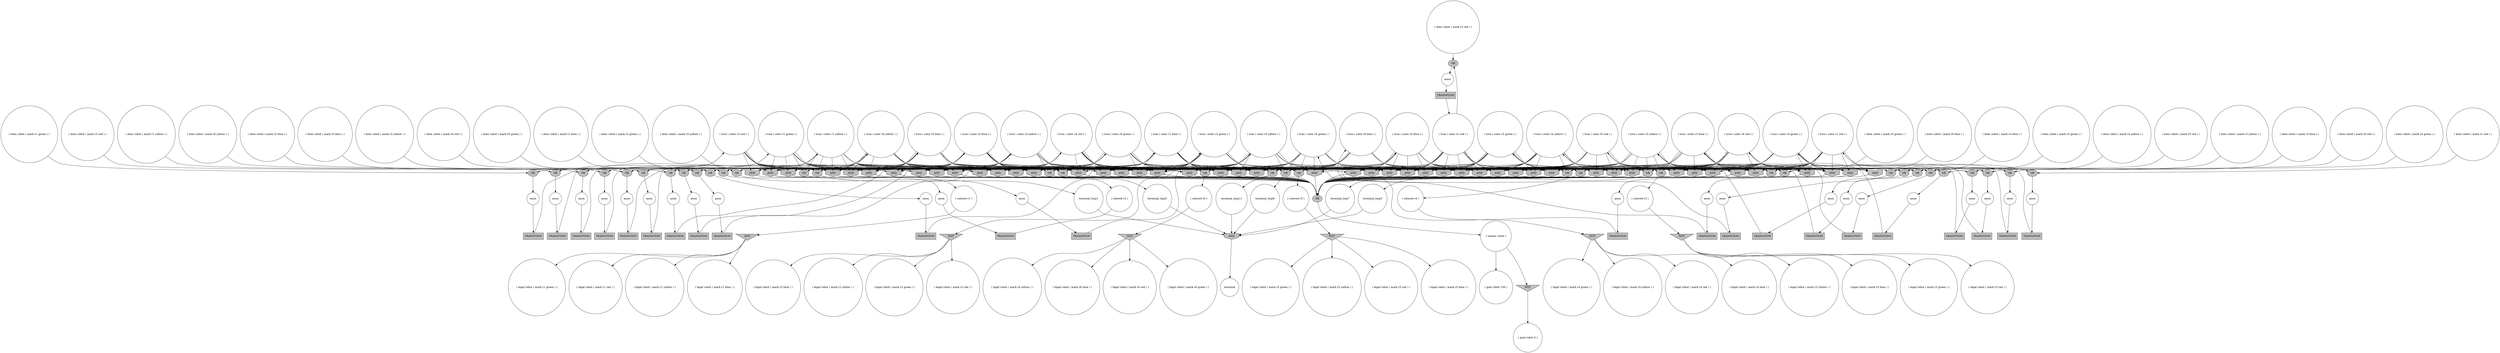 digraph propNet
{
	"@5a997c9d"[shape=circle, style= filled, fillcolor=white, label="( does robot ( mark r2 red ) )"]; "@5a997c9d"->"@a3160b7"; 
	"@555dff59"[shape=ellipse, style= filled, fillcolor=grey, label="OR"]; "@555dff59"->"@4cecf7fb"; 
	"@6aed66e8"[shape=ellipse, style= filled, fillcolor=grey, label="OR"]; "@6aed66e8"->"@6aadc119"; 
	"@4e417a46"[shape=circle, style= filled, fillcolor=white, label="( colored r3 )"]; "@4e417a46"->"@4fe9306f"; 
	"@61092903"[shape=circle, style= filled, fillcolor=white, label="( does robot ( mark r6 blue ) )"]; "@61092903"->"@6aed66e8"; 
	"@6453449"[shape=box, style= filled, fillcolor=grey, label="TRANSITION"]; "@6453449"->"@2b2a627"; 
	"@3808aa05"[shape=box, style= filled, fillcolor=grey, label="TRANSITION"]; "@3808aa05"->"@74bab5b3"; 
	"@45ab45b3"[shape=box, style= filled, fillcolor=grey, label="TRANSITION"]; "@45ab45b3"->"@71402fbf"; 
	"@50c62cdd"[shape=circle, style= filled, fillcolor=white, label="( legal robot ( mark r3 red ) )"]; 
	"@7986986"[shape=circle, style= filled, fillcolor=white, label="terminal_tmp7"]; "@7986986"->"@7ed43f87"; 
	"@69cb37d5"[shape=invhouse, style= filled, fillcolor=grey, label="AND"]; "@69cb37d5"->"@4c21a6e3"; 
	"@138999a1"[shape=ellipse, style= filled, fillcolor=grey, label="OR"]; "@138999a1"->"@47f04a38"; 
	"@440ef625"[shape=circle, style= filled, fillcolor=white, label="anon"]; "@440ef625"->"@7aeaa01b"; 
	"@3b0f9920"[shape=ellipse, style= filled, fillcolor=grey, label="OR"]; "@3b0f9920"->"@46be7daf"; 
	"@224fd277"[shape=circle, style= filled, fillcolor=white, label="( does robot ( mark r4 yellow ) )"]; "@224fd277"->"@54ca8b67"; 
	"@a2b0612"[shape=invhouse, style= filled, fillcolor=grey, label="AND"]; "@a2b0612"->"@4c21a6e3"; 
	"@282f6b9"[shape=circle, style= filled, fillcolor=white, label="( does robot ( mark r1 red ) )"]; "@282f6b9"->"@68188cfc"; 
	"@1310c92f"[shape=circle, style= filled, fillcolor=white, label="( legal robot ( mark r4 blue ) )"]; 
	"@54d01290"[shape=invhouse, style= filled, fillcolor=grey, label="AND"]; "@54d01290"->"@4c21a6e3"; 
	"@12cf1a8e"[shape=circle, style= filled, fillcolor=white, label="( does robot ( mark r5 yellow ) )"]; "@12cf1a8e"->"@5fd4fe9f"; 
	"@1b471706"[shape=invhouse, style= filled, fillcolor=grey, label="AND"]; "@1b471706"->"@4c21a6e3"; 
	"@3fa655e2"[shape=invhouse, style= filled, fillcolor=grey, label="AND"]; "@3fa655e2"->"@4c21a6e3"; 
	"@169cd2db"[shape=circle, style= filled, fillcolor=white, label="( legal robot ( mark r3 yellow ) )"]; 
	"@7e046648"[shape=circle, style= filled, fillcolor=white, label="( true ( color r4 red ) )"]; "@7e046648"->"@54d01290"; "@7e046648"->"@1b471706"; "@7e046648"->"@27e06642"; "@7e046648"->"@4edff97c"; "@7e046648"->"@3fa655e2"; "@7e046648"->"@39247aac"; "@7e046648"->"@4fd828d6"; "@7e046648"->"@24f6b7d9"; "@7e046648"->"@76b1f241"; "@7e046648"->"@5e987548"; "@7e046648"->"@729dbc0f"; "@7e046648"->"@480cdb"; "@7e046648"->"@5307d69"; "@7e046648"->"@73ac44f1"; "@7e046648"->"@5eb01b6e"; 
	"@2b69ee6"[shape=circle, style= filled, fillcolor=white, label="( legal robot ( mark r6 green ) )"]; 
	"@5c8290d1"[shape=circle, style= filled, fillcolor=white, label="( true ( color r5 blue ) )"]; "@5c8290d1"->"@3a7260d2"; "@5c8290d1"->"@27e06642"; "@5c8290d1"->"@3d186ffb"; "@5c8290d1"->"@6fad7e68"; "@5c8290d1"->"@39247aac"; "@5c8290d1"->"@4645bea9"; "@5c8290d1"->"@5e987548"; "@5c8290d1"->"@729dbc0f"; "@5c8290d1"->"@67c190d2"; "@5c8290d1"->"@7e5c1e0f"; "@5c8290d1"->"@772479b1"; "@5c8290d1"->"@cda19a3"; "@5c8290d1"->"@a2b0612"; "@5c8290d1"->"@4639c2e7"; "@5c8290d1"->"@5f48ca57"; 
	"@7e5c1e0f"[shape=ellipse, style= filled, fillcolor=grey, label="OR"]; "@7e5c1e0f"->"@60452d71"; 
	"@1c1d6e4b"[shape=circle, style= filled, fillcolor=white, label="anon"]; "@1c1d6e4b"->"@73cfcd30"; 
	"@118835df"[shape=circle, style= filled, fillcolor=white, label="( legal robot ( mark r5 yellow ) )"]; 
	"@ce58abd"[shape=ellipse, style= filled, fillcolor=grey, label="OR"]; "@ce58abd"->"@790933e9"; 
	"@7bc6ab9f"[shape=invhouse, style= filled, fillcolor=grey, label="AND"]; "@7bc6ab9f"->"@4c21a6e3"; 
	"@5307d69"[shape=invhouse, style= filled, fillcolor=grey, label="AND"]; "@5307d69"->"@4c21a6e3"; 
	"@3ca622ff"[shape=box, style= filled, fillcolor=grey, label="TRANSITION"]; "@3ca622ff"->"@725cdd93"; 
	"@2dac93f5"[shape=ellipse, style= filled, fillcolor=grey, label="OR"]; "@2dac93f5"->"@184ad0ea"; 
	"@78480816"[shape=circle, style= filled, fillcolor=white, label="( legal robot ( mark r1 yellow ) )"]; 
	"@61e74d87"[shape=ellipse, style= filled, fillcolor=grey, label="OR"]; "@61e74d87"->"@6ed4724a"; 
	"@595bff3a"[shape=circle, style= filled, fillcolor=white, label="( legal robot ( mark r3 blue ) )"]; 
	"@4d3f375d"[shape=circle, style= filled, fillcolor=white, label="anon"]; "@4d3f375d"->"@3ca622ff"; 
	"@4a9e08fa"[shape=circle, style= filled, fillcolor=white, label="anon"]; "@4a9e08fa"->"@3808aa05"; 
	"@6d9e0ffb"[shape=invhouse, style= filled, fillcolor=grey, label="AND"]; "@6d9e0ffb"->"@4c21a6e3"; 
	"@77fdbb9a"[shape=invhouse, style= filled, fillcolor=grey, label="AND"]; "@77fdbb9a"->"@4c21a6e3"; 
	"@215a2330"[shape=box, style= filled, fillcolor=grey, label="TRANSITION"]; "@215a2330"->"@227a7b84"; 
	"@6967790b"[shape=circle, style= filled, fillcolor=white, label="( legal robot ( mark r4 green ) )"]; 
	"@167830a"[shape=box, style= filled, fillcolor=grey, label="TRANSITION"]; "@167830a"->"@1d0545c3"; 
	"@5831545f"[shape=box, style= filled, fillcolor=grey, label="TRANSITION"]; "@5831545f"->"@19c326a3"; 
	"@a1e9e70"[shape=box, style= filled, fillcolor=grey, label="TRANSITION"]; "@a1e9e70"->"@33f39af"; 
	"@143a164a"[shape=box, style= filled, fillcolor=grey, label="TRANSITION"]; "@143a164a"->"@630dfc42"; 
	"@276b851a"[shape=circle, style= filled, fillcolor=white, label="( legal robot ( mark r2 green ) )"]; 
	"@190be57f"[shape=circle, style= filled, fillcolor=white, label="( does robot ( mark r5 blue ) )"]; "@190be57f"->"@4645bea9"; 
	"@6a21f654"[shape=ellipse, style= filled, fillcolor=grey, label="OR"]; "@6a21f654"->"@440ef625"; 
	"@6c790e01"[shape=circle, style= filled, fillcolor=white, label="terminal"]; 
	"@13ab0529"[shape=invtriangle, style= filled, fillcolor=grey, label="NOT"]; "@13ab0529"->"@6e58eec8"; "@13ab0529"->"@554d885b"; "@13ab0529"->"@118835df"; "@13ab0529"->"@721935d2"; 
	"@a3160b7"[shape=ellipse, style= filled, fillcolor=grey, label="OR"]; "@a3160b7"->"@1398a906"; 
	"@3630deb7"[shape=invhouse, style= filled, fillcolor=grey, label="AND"]; "@3630deb7"->"@4c21a6e3"; 
	"@52217af"[shape=invtriangle, style= filled, fillcolor=grey, label="NOT"]; "@52217af"->"@638a462e"; "@52217af"->"@378e2874"; "@52217af"->"@4c328179"; "@52217af"->"@78480816"; 
	"@ae95e67"[shape=circle, style= filled, fillcolor=white, label="( does robot ( mark r4 red ) )"]; "@ae95e67"->"@4fd828d6"; 
	"@6e58eec8"[shape=circle, style= filled, fillcolor=white, label="( legal robot ( mark r5 red ) )"]; 
	"@33f39af"[shape=circle, style= filled, fillcolor=white, label="( true ( color r1 green ) )"]; "@33f39af"->"@3fca4b6b"; "@33f39af"->"@48c88dca"; "@33f39af"->"@27e06642"; "@33f39af"->"@4edff97c"; "@33f39af"->"@7f92ca16"; "@33f39af"->"@7bf26a7a"; "@33f39af"->"@24f6b7d9"; "@33f39af"->"@25ff4c0c"; "@33f39af"->"@1d7cea4b"; "@33f39af"->"@5307d69"; "@33f39af"->"@6987cd5c"; "@33f39af"->"@1ae5ea59"; "@33f39af"->"@38582da"; "@33f39af"->"@5f48ca57"; "@33f39af"->"@325fbba"; 
	"@729dbc0f"[shape=invhouse, style= filled, fillcolor=grey, label="AND"]; "@729dbc0f"->"@4c21a6e3"; 
	"@6106a995"[shape=invtriangle, style= filled, fillcolor=grey, label="NOT"]; "@6106a995"->"@276b851a"; "@6106a995"->"@1f400f91"; "@6106a995"->"@4568a4cd"; "@6106a995"->"@491de5cb"; 
	"@480cdb"[shape=ellipse, style= filled, fillcolor=grey, label="OR"]; "@480cdb"->"@1186123d"; 
	"@2b2a627"[shape=circle, style= filled, fillcolor=white, label="( true ( color r3 blue ) )"]; "@2b2a627"->"@3e0cf5ec"; "@2b2a627"->"@2aa03fe0"; "@2b2a627"->"@1b471706"; "@2b2a627"->"@48c88dca"; "@2b2a627"->"@78c1ff84"; "@2b2a627"->"@51929558"; "@2b2a627"->"@24f6b7d9"; "@2b2a627"->"@3b0f9920"; "@2b2a627"->"@4b9cce6d"; "@2b2a627"->"@7bc6ab9f"; "@2b2a627"->"@20870f9e"; "@2b2a627"->"@5307d69"; "@2b2a627"->"@1ae5ea59"; "@2b2a627"->"@46acbb92"; "@2b2a627"->"@5eb01b6e"; 
	"@772479b1"[shape=invhouse, style= filled, fillcolor=grey, label="AND"]; "@772479b1"->"@4c21a6e3"; 
	"@26a2bc37"[shape=box, style= filled, fillcolor=grey, label="TRANSITION"]; "@26a2bc37"->"@4f9b4610"; 
	"@3518b383"[shape=box, style= filled, fillcolor=grey, label="TRANSITION"]; "@3518b383"->"@75d336de"; 
	"@6ed4724a"[shape=circle, style= filled, fillcolor=white, label="anon"]; "@6ed4724a"->"@69889d3d"; 
	"@743db2a3"[shape=circle, style= filled, fillcolor=white, label="anon"]; "@743db2a3"->"@a1e9e70"; 
	"@1398a906"[shape=circle, style= filled, fillcolor=white, label="anon"]; "@1398a906"->"@5831545f"; 
	"@325fbba"[shape=ellipse, style= filled, fillcolor=grey, label="OR"]; "@325fbba"->"@743db2a3"; 
	"@184ad0ea"[shape=circle, style= filled, fillcolor=white, label="anon"]; "@184ad0ea"->"@4a1590c4"; 
	"@6bbad31a"[shape=circle, style= filled, fillcolor=white, label="( does robot ( mark r1 yellow ) )"]; "@6bbad31a"->"@6a21f654"; 
	"@3a7260d2"[shape=ellipse, style= filled, fillcolor=grey, label="OR"]; "@3a7260d2"->"@7fa4be90"; 
	"@3fca4b6b"[shape=ellipse, style= filled, fillcolor=grey, label="OR"]; "@3fca4b6b"->"@1e7ca155"; 
	"@a3c0a9f"[shape=circle, style= filled, fillcolor=white, label="anon"]; "@a3c0a9f"->"@1a7c4bb2"; 
	"@8d7927a"[shape=circle, style= filled, fillcolor=white, label="terminal_tmp5"]; "@8d7927a"->"@7ed43f87"; 
	"@19e4f14a"[shape=circle, style= filled, fillcolor=white, label="( true ( color r4 blue ) )"]; "@19e4f14a"->"@61e74d87"; "@19e4f14a"->"@1688a50d"; "@19e4f14a"->"@1e1e8b99"; "@19e4f14a"->"@7bf26a7a"; "@19e4f14a"->"@5906948f"; "@19e4f14a"->"@5638d9c8"; "@19e4f14a"->"@25ff4c0c"; "@19e4f14a"->"@480cdb"; "@19e4f14a"->"@1d7cea4b"; "@19e4f14a"->"@2280a358"; "@19e4f14a"->"@3bb99244"; "@19e4f14a"->"@73ac44f1"; "@19e4f14a"->"@69cb37d5"; "@19e4f14a"->"@1d93e68c"; "@19e4f14a"->"@38582da"; 
	"@7ffa4955"[shape=ellipse, style= filled, fillcolor=grey, label="OR"]; "@7ffa4955"->"@4cf63751"; 
	"@307d6cc8"[shape=circle, style= filled, fillcolor=white, label="anon"]; "@307d6cc8"->"@5903d279"; 
	"@69889d3d"[shape=box, style= filled, fillcolor=grey, label="TRANSITION"]; "@69889d3d"->"@19e4f14a"; 
	"@7fc9bd70"[shape=invhouse, style= filled, fillcolor=grey, label="AND"]; "@7fc9bd70"->"@4c21a6e3"; 
	"@2d5265e9"[shape=circle, style= filled, fillcolor=white, label="( true ( color r6 red ) )"]; "@2d5265e9"->"@3e0cf5ec"; "@2d5265e9"->"@1688a50d"; "@2d5265e9"->"@3622c94d"; "@2d5265e9"->"@5638d9c8"; "@2d5265e9"->"@67c190d2"; "@2d5265e9"->"@772479b1"; "@2d5265e9"->"@1d7cea4b"; "@2d5265e9"->"@57d12f"; "@2d5265e9"->"@7bc6ab9f"; "@2d5265e9"->"@20870f9e"; "@2d5265e9"->"@cda19a3"; "@2d5265e9"->"@1ae5ea59"; "@2d5265e9"->"@19912f2d"; "@2d5265e9"->"@4639c2e7"; "@2d5265e9"->"@1d93e68c"; 
	"@19912f2d"[shape=ellipse, style= filled, fillcolor=grey, label="OR"]; "@19912f2d"->"@1d30800f"; 
	"@1ae5ea59"[shape=invhouse, style= filled, fillcolor=grey, label="AND"]; "@1ae5ea59"->"@4c21a6e3"; 
	"@4c21a6e3"[shape=ellipse, style= filled, fillcolor=grey, label="OR"]; "@4c21a6e3"->"@497fd1ac"; 
	"@74fb723f"[shape=circle, style= filled, fillcolor=white, label="( true ( color r1 yellow ) )"]; "@74fb723f"->"@1b471706"; "@74fb723f"->"@3fca4b6b"; "@74fb723f"->"@3d186ffb"; "@74fb723f"->"@3fa655e2"; "@74fb723f"->"@1e1e8b99"; "@74fb723f"->"@39247aac"; "@74fb723f"->"@4b9cce6d"; "@74fb723f"->"@6a21f654"; "@74fb723f"->"@2280a358"; "@74fb723f"->"@1d5ea666"; "@74fb723f"->"@20870f9e"; "@74fb723f"->"@6987cd5c"; "@74fb723f"->"@69cb37d5"; "@74fb723f"->"@5eb01b6e"; "@74fb723f"->"@1d93e68c"; 
	"@34ccee09"[shape=circle, style= filled, fillcolor=white, label="( does robot ( mark r6 red ) )"]; "@34ccee09"->"@19912f2d"; 
	"@6c7c2cb9"[shape=ellipse, style= filled, fillcolor=grey, label="OR"]; "@6c7c2cb9"->"@5c5acca4"; 
	"@1d0545c3"[shape=circle, style= filled, fillcolor=white, label="( true ( color r5 red ) )"]; "@1d0545c3"->"@3a7260d2"; "@1d0545c3"->"@48c88dca"; "@1d0545c3"->"@78c1ff84"; "@1d0545c3"->"@6d9e0ffb"; "@1d0545c3"->"@77fdbb9a"; "@1d0545c3"->"@41131ff4"; "@1d0545c3"->"@5906948f"; "@1d0545c3"->"@7ffa4955"; "@1d0545c3"->"@4b9cce6d"; "@1d0545c3"->"@7e5c1e0f"; "@1d0545c3"->"@2280a358"; "@1d0545c3"->"@7fc9bd70"; "@1d0545c3"->"@3bb99244"; "@1d0545c3"->"@46acbb92"; "@1d0545c3"->"@38582da"; 
	"@7456d491"[shape=circle, style= filled, fillcolor=white, label="( true ( color r6 yellow ) )"]; "@7456d491"->"@3d186ffb"; "@7456d491"->"@1e1e8b99"; "@7456d491"->"@414ca0cb"; "@7456d491"->"@39247aac"; "@7456d491"->"@7bf26a7a"; "@7456d491"->"@3622c94d"; "@7456d491"->"@4b9cce6d"; "@7456d491"->"@729dbc0f"; "@7456d491"->"@2280a358"; "@7456d491"->"@57d12f"; "@7456d491"->"@a2b0612"; "@7456d491"->"@5307d69"; "@7456d491"->"@3bb99244"; "@7456d491"->"@46acbb92"; "@7456d491"->"@5eb01b6e"; 
	"@1f3ebdf4"[shape=circle, style= filled, fillcolor=white, label="( true ( color r3 red ) )"]; "@1f3ebdf4"->"@2aa03fe0"; "@1f3ebdf4"->"@3d186ffb"; "@1f3ebdf4"->"@7f92ca16"; "@1f3ebdf4"->"@6fad7e68"; "@1f3ebdf4"->"@71b612b0"; "@1f3ebdf4"->"@1e1e8b99"; "@1f3ebdf4"->"@3630deb7"; "@1f3ebdf4"->"@7bf26a7a"; "@1f3ebdf4"->"@51929558"; "@1f3ebdf4"->"@648c3966"; "@1f3ebdf4"->"@25ff4c0c"; "@1f3ebdf4"->"@1d5ea666"; "@1f3ebdf4"->"@a2b0612"; "@1f3ebdf4"->"@69cb37d5"; "@1f3ebdf4"->"@5f48ca57"; 
	"@51929558"[shape=ellipse, style= filled, fillcolor=grey, label="OR"]; "@51929558"->"@8d7927a"; 
	"@5ca23c6c"[shape=invtriangle, style= filled, fillcolor=grey, label="NOT"]; "@5ca23c6c"->"@2e17157e"; "@5ca23c6c"->"@4e4b91f1"; "@5ca23c6c"->"@6967790b"; "@5ca23c6c"->"@1310c92f"; 
	"@1f400f91"[shape=circle, style= filled, fillcolor=white, label="( legal robot ( mark r2 red ) )"]; 
	"@4a1590c4"[shape=box, style= filled, fillcolor=grey, label="TRANSITION"]; "@4a1590c4"->"@756d4cff"; 
	"@497fd1ac"[shape=circle, style= filled, fillcolor=white, label="( winner robot )"]; "@497fd1ac"->"@4c7b209b"; "@497fd1ac"->"@316b0c6c"; 
	"@1692da46"[shape=circle, style= filled, fillcolor=white, label="anon"]; "@1692da46"->"@215a2330"; 
	"@491de5cb"[shape=circle, style= filled, fillcolor=white, label="( legal robot ( mark r2 yellow ) )"]; 
	"@62f8ce21"[shape=circle, style= filled, fillcolor=white, label="( legal robot ( mark r3 green ) )"]; 
	"@51166dcc"[shape=ellipse, style= filled, fillcolor=grey, label="OR"]; "@51166dcc"->"@1e06859a"; 
	"@6987cd5c"[shape=ellipse, style= filled, fillcolor=grey, label="OR"]; "@6987cd5c"->"@678ff609"; 
	"@1a49dc94"[shape=circle, style= filled, fillcolor=white, label="anon"]; "@1a49dc94"->"@72cf27b9"; 
	"@4639c2e7"[shape=invhouse, style= filled, fillcolor=grey, label="AND"]; "@4639c2e7"->"@4c21a6e3"; 
	"@790933e9"[shape=circle, style= filled, fillcolor=white, label="anon"]; "@790933e9"->"@45ab45b3"; 
	"@4c7b209b"[shape=invtriangle, style= filled, fillcolor=grey, label="NOT"]; "@4c7b209b"->"@18425930"; 
	"@3d186ffb"[shape=invhouse, style= filled, fillcolor=grey, label="AND"]; "@3d186ffb"->"@4c21a6e3"; 
	"@68188cfc"[shape=ellipse, style= filled, fillcolor=grey, label="OR"]; "@68188cfc"->"@1692da46"; 
	"@569998f"[shape=circle, style= filled, fillcolor=white, label="( does robot ( mark r6 green ) )"]; "@569998f"->"@ce58abd"; 
	"@41131ff4"[shape=invhouse, style= filled, fillcolor=grey, label="AND"]; "@41131ff4"->"@4c21a6e3"; 
	"@4645bea9"[shape=ellipse, style= filled, fillcolor=grey, label="OR"]; "@4645bea9"->"@10c3fffe"; 
	"@76b1f241"[shape=invhouse, style= filled, fillcolor=grey, label="AND"]; "@76b1f241"->"@4c21a6e3"; 
	"@7aeaa01b"[shape=box, style= filled, fillcolor=grey, label="TRANSITION"]; "@7aeaa01b"->"@74fb723f"; 
	"@66854c72"[shape=circle, style= filled, fillcolor=white, label="( does robot ( mark r3 blue ) )"]; "@66854c72"->"@3b0f9920"; 
	"@5c5acca4"[shape=circle, style= filled, fillcolor=white, label="anon"]; "@5c5acca4"->"@37b04cb5"; 
	"@71402fbf"[shape=circle, style= filled, fillcolor=white, label="( true ( color r6 green ) )"]; "@71402fbf"->"@1b471706"; "@71402fbf"->"@48c88dca"; "@71402fbf"->"@27e06642"; "@71402fbf"->"@78c1ff84"; "@71402fbf"->"@6fad7e68"; "@71402fbf"->"@5906948f"; "@71402fbf"->"@3622c94d"; "@71402fbf"->"@24f6b7d9"; "@71402fbf"->"@5e987548"; "@71402fbf"->"@25ff4c0c"; "@71402fbf"->"@57d12f"; "@71402fbf"->"@ce58abd"; "@71402fbf"->"@69cb37d5"; "@71402fbf"->"@38582da"; "@71402fbf"->"@5f48ca57"; 
	"@73cfcd30"[shape=box, style= filled, fillcolor=grey, label="TRANSITION"]; "@73cfcd30"->"@351eca55"; 
	"@48c88dca"[shape=invhouse, style= filled, fillcolor=grey, label="AND"]; "@48c88dca"->"@4c21a6e3"; 
	"@37b04cb5"[shape=box, style= filled, fillcolor=grey, label="TRANSITION"]; "@37b04cb5"->"@6d42a250"; 
	"@71b612b0"[shape=invhouse, style= filled, fillcolor=grey, label="AND"]; "@71b612b0"->"@4c21a6e3"; 
	"@66474741"[shape=ellipse, style= filled, fillcolor=grey, label="OR"]; "@66474741"->"@4d3f375d"; 
	"@316b0c6c"[shape=circle, style= filled, fillcolor=white, label="( goal robot 100 )"]; 
	"@74bab5b3"[shape=circle, style= filled, fillcolor=white, label="( true ( color r3 yellow ) )"]; "@74bab5b3"->"@54d01290"; "@74bab5b3"->"@2aa03fe0"; "@74bab5b3"->"@27e06642"; "@74bab5b3"->"@4edff97c"; "@74bab5b3"->"@1688a50d"; "@74bab5b3"->"@77fdbb9a"; "@74bab5b3"->"@41131ff4"; "@74bab5b3"->"@5906948f"; "@74bab5b3"->"@51929558"; "@74bab5b3"->"@40abc3a7"; "@74bab5b3"->"@5e987548"; "@74bab5b3"->"@772479b1"; "@74bab5b3"->"@1d7cea4b"; "@74bab5b3"->"@4639c2e7"; "@74bab5b3"->"@38582da"; 
	"@40abc3a7"[shape=ellipse, style= filled, fillcolor=grey, label="OR"]; "@40abc3a7"->"@4a9e08fa"; 
	"@75d336de"[shape=circle, style= filled, fillcolor=white, label="( true ( color r5 yellow ) )"]; "@75d336de"->"@3a7260d2"; "@75d336de"->"@1b471706"; "@75d336de"->"@3fa655e2"; "@75d336de"->"@3630deb7"; "@75d336de"->"@5fd4fe9f"; "@75d336de"->"@24f6b7d9"; "@75d336de"->"@5638d9c8"; "@75d336de"->"@76b1f241"; "@75d336de"->"@25ff4c0c"; "@75d336de"->"@7e5c1e0f"; "@75d336de"->"@1d5ea666"; "@75d336de"->"@7bc6ab9f"; "@75d336de"->"@20870f9e"; "@75d336de"->"@69cb37d5"; "@75d336de"->"@1d93e68c"; 
	"@4fd828d6"[shape=ellipse, style= filled, fillcolor=grey, label="OR"]; "@4fd828d6"->"@a3c0a9f"; 
	"@46be7daf"[shape=circle, style= filled, fillcolor=white, label="anon"]; "@46be7daf"->"@6453449"; 
	"@6d42a250"[shape=circle, style= filled, fillcolor=white, label="( true ( color r2 green ) )"]; "@6d42a250"->"@3e0cf5ec"; "@6d42a250"->"@54d01290"; "@6d42a250"->"@1b471706"; "@6d42a250"->"@1688a50d"; "@6d42a250"->"@78c1ff84"; "@6d42a250"->"@6fad7e68"; "@6d42a250"->"@6c7c2cb9"; "@6d42a250"->"@71b612b0"; "@6d42a250"->"@1e1e8b99"; "@6d42a250"->"@5906948f"; "@6d42a250"->"@5e987548"; "@6d42a250"->"@37a136b8"; "@6d42a250"->"@51166dcc"; "@6d42a250"->"@69cb37d5"; "@6d42a250"->"@5eb01b6e"; 
	"@67c190d2"[shape=invhouse, style= filled, fillcolor=grey, label="AND"]; "@67c190d2"->"@4c21a6e3"; 
	"@3534d621"[shape=box, style= filled, fillcolor=grey, label="TRANSITION"]; "@3534d621"->"@5c8290d1"; 
	"@554d885b"[shape=circle, style= filled, fillcolor=white, label="( legal robot ( mark r5 blue ) )"]; 
	"@4cecf7fb"[shape=circle, style= filled, fillcolor=white, label="anon"]; "@4cecf7fb"->"@228e6bf2"; 
	"@16bf23a7"[shape=box, style= filled, fillcolor=grey, label="TRANSITION"]; "@16bf23a7"->"@2d5265e9"; 
	"@20870f9e"[shape=invhouse, style= filled, fillcolor=grey, label="AND"]; "@20870f9e"->"@4c21a6e3"; 
	"@37a136b8"[shape=ellipse, style= filled, fillcolor=grey, label="OR"]; "@37a136b8"->"@6dab5ee2"; 
	"@60c479de"[shape=ellipse, style= filled, fillcolor=grey, label="OR"]; "@60c479de"->"@a46ffab"; 
	"@1d93e68c"[shape=invhouse, style= filled, fillcolor=grey, label="AND"]; "@1d93e68c"->"@4c21a6e3"; 
	"@5f48ca57"[shape=invhouse, style= filled, fillcolor=grey, label="AND"]; "@5f48ca57"->"@4c21a6e3"; 
	"@7b5aae79"[shape=circle, style= filled, fillcolor=white, label="( colored r6 )"]; "@7b5aae79"->"@469893c2"; 
	"@c622746"[shape=circle, style= filled, fillcolor=white, label="( does robot ( mark r2 yellow ) )"]; "@c622746"->"@555dff59"; 
	"@1e7ca155"[shape=circle, style= filled, fillcolor=white, label="( colored r1 )"]; "@1e7ca155"->"@52217af"; 
	"@24f6b7d9"[shape=invhouse, style= filled, fillcolor=grey, label="AND"]; "@24f6b7d9"->"@4c21a6e3"; 
	"@7fa4be90"[shape=circle, style= filled, fillcolor=white, label="( colored r5 )"]; "@7fa4be90"->"@13ab0529"; 
	"@60452d71"[shape=circle, style= filled, fillcolor=white, label="terminal_tmp9"]; "@60452d71"->"@7ed43f87"; 
	"@1d7cea4b"[shape=invhouse, style= filled, fillcolor=grey, label="AND"]; "@1d7cea4b"->"@4c21a6e3"; 
	"@1d5ea666"[shape=invhouse, style= filled, fillcolor=grey, label="AND"]; "@1d5ea666"->"@4c21a6e3"; 
	"@6252e969"[shape=circle, style= filled, fillcolor=white, label="anon"]; "@6252e969"->"@3518b383"; 
	"@10c3fffe"[shape=circle, style= filled, fillcolor=white, label="anon"]; "@10c3fffe"->"@3534d621"; 
	"@46acbb92"[shape=invhouse, style= filled, fillcolor=grey, label="AND"]; "@46acbb92"->"@4c21a6e3"; 
	"@1d30800f"[shape=circle, style= filled, fillcolor=white, label="anon"]; "@1d30800f"->"@16bf23a7"; 
	"@2aa03fe0"[shape=ellipse, style= filled, fillcolor=grey, label="OR"]; "@2aa03fe0"->"@4e417a46"; 
	"@78c1ff84"[shape=invhouse, style= filled, fillcolor=grey, label="AND"]; "@78c1ff84"->"@4c21a6e3"; 
	"@6dab5ee2"[shape=circle, style= filled, fillcolor=white, label="( colored r2 )"]; "@6dab5ee2"->"@6106a995"; 
	"@4f9be0d1"[shape=circle, style= filled, fillcolor=white, label="( does robot ( mark r6 yellow ) )"]; "@4f9be0d1"->"@414ca0cb"; 
	"@351eca55"[shape=circle, style= filled, fillcolor=white, label="( true ( color r1 blue ) )"]; "@351eca55"->"@54d01290"; "@351eca55"->"@3fca4b6b"; "@351eca55"->"@6d9e0ffb"; "@351eca55"->"@6fad7e68"; "@351eca55"->"@71b612b0"; "@351eca55"->"@41131ff4"; "@351eca55"->"@3630deb7"; "@351eca55"->"@51960011"; "@351eca55"->"@76b1f241"; "@351eca55"->"@5e987548"; "@351eca55"->"@729dbc0f"; "@351eca55"->"@772479b1"; "@351eca55"->"@cda19a3"; "@351eca55"->"@a2b0612"; "@351eca55"->"@6987cd5c"; 
	"@4c328179"[shape=circle, style= filled, fillcolor=white, label="( legal robot ( mark r1 red ) )"]; 
	"@5fd4fe9f"[shape=ellipse, style= filled, fillcolor=grey, label="OR"]; "@5fd4fe9f"->"@6252e969"; 
	"@630dfc42"[shape=circle, style= filled, fillcolor=white, label="( true ( color r6 blue ) )"]; "@630dfc42"->"@54d01290"; "@630dfc42"->"@4edff97c"; "@630dfc42"->"@3fa655e2"; "@630dfc42"->"@7f92ca16"; "@630dfc42"->"@6d9e0ffb"; "@630dfc42"->"@6aed66e8"; "@630dfc42"->"@71b612b0"; "@630dfc42"->"@77fdbb9a"; "@630dfc42"->"@41131ff4"; "@630dfc42"->"@3630deb7"; "@630dfc42"->"@3622c94d"; "@630dfc42"->"@76b1f241"; "@630dfc42"->"@1d5ea666"; "@630dfc42"->"@57d12f"; "@630dfc42"->"@7fc9bd70"; 
	"@7ed43f87"[shape=invhouse, style= filled, fillcolor=grey, label="AND"]; "@7ed43f87"->"@6c790e01"; 
	"@36614736"[shape=circle, style= filled, fillcolor=white, label="terminal_tmp11"]; "@36614736"->"@7ed43f87"; 
	"@469893c2"[shape=invtriangle, style= filled, fillcolor=grey, label="NOT"]; "@469893c2"->"@2b69ee6"; "@469893c2"->"@52e54507"; "@469893c2"->"@3b750e16"; "@469893c2"->"@3c0fe154"; 
	"@3c0fe154"[shape=circle, style= filled, fillcolor=white, label="( legal robot ( mark r6 red ) )"]; 
	"@6573e428"[shape=box, style= filled, fillcolor=grey, label="TRANSITION"]; "@6573e428"->"@7456d491"; 
	"@73ac44f1"[shape=ellipse, style= filled, fillcolor=grey, label="OR"]; "@73ac44f1"->"@7986986"; 
	"@38582da"[shape=invhouse, style= filled, fillcolor=grey, label="AND"]; "@38582da"->"@4c21a6e3"; 
	"@19c326a3"[shape=circle, style= filled, fillcolor=white, label="( true ( color r2 red ) )"]; "@19c326a3"->"@48c88dca"; "@19c326a3"->"@6d9e0ffb"; "@19c326a3"->"@a3160b7"; "@19c326a3"->"@41131ff4"; "@19c326a3"->"@4b9cce6d"; "@19c326a3"->"@772479b1"; "@19c326a3"->"@1d7cea4b"; "@19c326a3"->"@2280a358"; "@19c326a3"->"@20870f9e"; "@19c326a3"->"@cda19a3"; "@19c326a3"->"@37a136b8"; "@19c326a3"->"@51166dcc"; "@19c326a3"->"@1ae5ea59"; "@19c326a3"->"@1d93e68c"; "@19c326a3"->"@38582da"; 
	"@3b750e16"[shape=circle, style= filled, fillcolor=white, label="( legal robot ( mark r6 blue ) )"]; 
	"@9e73a80"[shape=box, style= filled, fillcolor=grey, label="TRANSITION"]; "@9e73a80"->"@3e5609b0"; 
	"@2e17157e"[shape=circle, style= filled, fillcolor=white, label="( legal robot ( mark r4 yellow ) )"]; 
	"@57a384cd"[shape=circle, style= filled, fillcolor=white, label="( does robot ( mark r3 yellow ) )"]; "@57a384cd"->"@40abc3a7"; 
	"@3622c94d"[shape=ellipse, style= filled, fillcolor=grey, label="OR"]; "@3622c94d"->"@36614736"; 
	"@40b833c9"[shape=circle, style= filled, fillcolor=white, label="( does robot ( mark r5 green ) )"]; "@40b833c9"->"@138999a1"; 
	"@18425930"[shape=circle, style= filled, fillcolor=white, label="( goal robot 0 )"]; 
	"@72cf27b9"[shape=box, style= filled, fillcolor=grey, label="TRANSITION"]; "@72cf27b9"->"@77ef6694"; 
	"@57d12f"[shape=ellipse, style= filled, fillcolor=grey, label="OR"]; "@57d12f"->"@7b5aae79"; 
	"@cda19a3"[shape=invhouse, style= filled, fillcolor=grey, label="AND"]; "@cda19a3"->"@4c21a6e3"; 
	"@5903d279"[shape=box, style= filled, fillcolor=grey, label="TRANSITION"]; "@5903d279"->"@1f3ebdf4"; 
	"@77ef6694"[shape=circle, style= filled, fillcolor=white, label="( true ( color r4 yellow ) )"]; "@77ef6694"->"@3e0cf5ec"; "@77ef6694"->"@48c88dca"; "@77ef6694"->"@7f92ca16"; "@77ef6694"->"@78c1ff84"; "@77ef6694"->"@6d9e0ffb"; "@77ef6694"->"@6fad7e68"; "@77ef6694"->"@71b612b0"; "@77ef6694"->"@54ca8b67"; "@77ef6694"->"@67c190d2"; "@77ef6694"->"@480cdb"; "@77ef6694"->"@7fc9bd70"; "@77ef6694"->"@cda19a3"; "@77ef6694"->"@1ae5ea59"; "@77ef6694"->"@73ac44f1"; "@77ef6694"->"@5f48ca57"; 
	"@228e6bf2"[shape=box, style= filled, fillcolor=grey, label="TRANSITION"]; "@228e6bf2"->"@2913f482"; 
	"@7f92ca16"[shape=invhouse, style= filled, fillcolor=grey, label="AND"]; "@7f92ca16"->"@4c21a6e3"; 
	"@27551cd0"[shape=circle, style= filled, fillcolor=white, label="( does robot ( mark r1 green ) )"]; "@27551cd0"->"@325fbba"; 
	"@1688a50d"[shape=invhouse, style= filled, fillcolor=grey, label="AND"]; "@1688a50d"->"@4c21a6e3"; 
	"@678ff609"[shape=circle, style= filled, fillcolor=white, label="terminal_tmp1"]; "@678ff609"->"@7ed43f87"; 
	"@4fe9306f"[shape=invtriangle, style= filled, fillcolor=grey, label="NOT"]; "@4fe9306f"->"@595bff3a"; "@4fe9306f"->"@169cd2db"; "@4fe9306f"->"@62f8ce21"; "@4fe9306f"->"@50c62cdd"; 
	"@1e1e8b99"[shape=invhouse, style= filled, fillcolor=grey, label="AND"]; "@1e1e8b99"->"@4c21a6e3"; 
	"@414ca0cb"[shape=ellipse, style= filled, fillcolor=grey, label="OR"]; "@414ca0cb"->"@1a8c8f06"; 
	"@51960011"[shape=ellipse, style= filled, fillcolor=grey, label="OR"]; "@51960011"->"@1c1d6e4b"; 
	"@39247aac"[shape=invhouse, style= filled, fillcolor=grey, label="AND"]; "@39247aac"->"@4c21a6e3"; 
	"@7bf26a7a"[shape=invhouse, style= filled, fillcolor=grey, label="AND"]; "@7bf26a7a"->"@4c21a6e3"; 
	"@5906948f"[shape=invhouse, style= filled, fillcolor=grey, label="AND"]; "@5906948f"->"@4c21a6e3"; 
	"@1a8c8f06"[shape=circle, style= filled, fillcolor=white, label="anon"]; "@1a8c8f06"->"@6573e428"; 
	"@4f9b4610"[shape=circle, style= filled, fillcolor=white, label="( true ( color r5 green ) )"]; "@4f9b4610"->"@3e0cf5ec"; "@4f9b4610"->"@54d01290"; "@4f9b4610"->"@3a7260d2"; "@4f9b4610"->"@4edff97c"; "@4f9b4610"->"@7f92ca16"; "@4f9b4610"->"@1688a50d"; "@4f9b4610"->"@71b612b0"; "@4f9b4610"->"@1e1e8b99"; "@4f9b4610"->"@7bf26a7a"; "@4f9b4610"->"@138999a1"; "@4f9b4610"->"@7e5c1e0f"; "@4f9b4610"->"@1d7cea4b"; "@4f9b4610"->"@5307d69"; "@4f9b4610"->"@1ae5ea59"; "@4f9b4610"->"@5eb01b6e"; 
	"@2913f482"[shape=circle, style= filled, fillcolor=white, label="( true ( color r2 yellow ) )"]; "@2913f482"->"@555dff59"; "@2913f482"->"@3630deb7"; "@2913f482"->"@7bf26a7a"; "@2913f482"->"@24f6b7d9"; "@2913f482"->"@5638d9c8"; "@2913f482"->"@76b1f241"; "@2913f482"->"@729dbc0f"; "@2913f482"->"@25ff4c0c"; "@2913f482"->"@7bc6ab9f"; "@2913f482"->"@a2b0612"; "@2913f482"->"@5307d69"; "@2913f482"->"@37a136b8"; "@2913f482"->"@51166dcc"; "@2913f482"->"@3bb99244"; "@2913f482"->"@46acbb92"; 
	"@756d4cff"[shape=circle, style= filled, fillcolor=white, label="( true ( color r3 green ) )"]; "@756d4cff"->"@2aa03fe0"; "@756d4cff"->"@3fa655e2"; "@756d4cff"->"@6d9e0ffb"; "@756d4cff"->"@39247aac"; "@756d4cff"->"@51929558"; "@756d4cff"->"@5638d9c8"; "@756d4cff"->"@76b1f241"; "@756d4cff"->"@729dbc0f"; "@756d4cff"->"@67c190d2"; "@756d4cff"->"@2280a358"; "@756d4cff"->"@7fc9bd70"; "@756d4cff"->"@cda19a3"; "@756d4cff"->"@2dac93f5"; "@756d4cff"->"@3bb99244"; "@756d4cff"->"@1d93e68c"; 
	"@3a84e110"[shape=circle, style= filled, fillcolor=white, label="( does robot ( mark r4 blue ) )"]; "@3a84e110"->"@61e74d87"; 
	"@7f45e6c"[shape=circle, style= filled, fillcolor=white, label="( does robot ( mark r3 green ) )"]; "@7f45e6c"->"@2dac93f5"; 
	"@1e06859a"[shape=circle, style= filled, fillcolor=white, label="terminal_tmp3"]; "@1e06859a"->"@7ed43f87"; 
	"@127e3fde"[shape=circle, style= filled, fillcolor=white, label="( does robot ( mark r1 blue ) )"]; "@127e3fde"->"@51960011"; 
	"@505483f5"[shape=circle, style= filled, fillcolor=white, label="( does robot ( mark r4 green ) )"]; "@505483f5"->"@60c479de"; 
	"@27e06642"[shape=invhouse, style= filled, fillcolor=grey, label="AND"]; "@27e06642"->"@4c21a6e3"; 
	"@4edff97c"[shape=invhouse, style= filled, fillcolor=grey, label="AND"]; "@4edff97c"->"@4c21a6e3"; 
	"@638a462e"[shape=circle, style= filled, fillcolor=white, label="( legal robot ( mark r1 blue ) )"]; 
	"@4568a4cd"[shape=circle, style= filled, fillcolor=white, label="( legal robot ( mark r2 blue ) )"]; 
	"@4cf63751"[shape=circle, style= filled, fillcolor=white, label="anon"]; "@4cf63751"->"@167830a"; 
	"@5df6f85c"[shape=circle, style= filled, fillcolor=white, label="( does robot ( mark r2 blue ) )"]; "@5df6f85c"->"@66474741"; 
	"@54ca8b67"[shape=ellipse, style= filled, fillcolor=grey, label="OR"]; "@54ca8b67"->"@1a49dc94"; 
	"@6aadc119"[shape=circle, style= filled, fillcolor=white, label="anon"]; "@6aadc119"->"@143a164a"; 
	"@3a0ce9b5"[shape=circle, style= filled, fillcolor=white, label="( does robot ( mark r3 red ) )"]; "@3a0ce9b5"->"@648c3966"; 
	"@4e4b91f1"[shape=circle, style= filled, fillcolor=white, label="( legal robot ( mark r4 red ) )"]; 
	"@1186123d"[shape=circle, style= filled, fillcolor=white, label="( colored r4 )"]; "@1186123d"->"@5ca23c6c"; 
	"@6fad7e68"[shape=invhouse, style= filled, fillcolor=grey, label="AND"]; "@6fad7e68"->"@4c21a6e3"; 
	"@47f04a38"[shape=circle, style= filled, fillcolor=white, label="anon"]; "@47f04a38"->"@26a2bc37"; 
	"@721935d2"[shape=circle, style= filled, fillcolor=white, label="( legal robot ( mark r5 green ) )"]; 
	"@1a7c4bb2"[shape=box, style= filled, fillcolor=grey, label="TRANSITION"]; "@1a7c4bb2"->"@7e046648"; 
	"@725cdd93"[shape=circle, style= filled, fillcolor=white, label="( true ( color r2 blue ) )"]; "@725cdd93"->"@27e06642"; "@725cdd93"->"@3d186ffb"; "@725cdd93"->"@4edff97c"; "@725cdd93"->"@3fa655e2"; "@725cdd93"->"@7f92ca16"; "@725cdd93"->"@66474741"; "@725cdd93"->"@77fdbb9a"; "@725cdd93"->"@39247aac"; "@725cdd93"->"@67c190d2"; "@725cdd93"->"@1d5ea666"; "@725cdd93"->"@7fc9bd70"; "@725cdd93"->"@37a136b8"; "@725cdd93"->"@51166dcc"; "@725cdd93"->"@4639c2e7"; "@725cdd93"->"@5f48ca57"; 
	"@19455a8a"[shape=circle, style= filled, fillcolor=white, label="( does robot ( mark r2 green ) )"]; "@19455a8a"->"@6c7c2cb9"; 
	"@5e987548"[shape=invhouse, style= filled, fillcolor=grey, label="AND"]; "@5e987548"->"@4c21a6e3"; 
	"@2280a358"[shape=invhouse, style= filled, fillcolor=grey, label="AND"]; "@2280a358"->"@4c21a6e3"; 
	"@5eb01b6e"[shape=invhouse, style= filled, fillcolor=grey, label="AND"]; "@5eb01b6e"->"@4c21a6e3"; 
	"@6778b898"[shape=circle, style= filled, fillcolor=white, label="( does robot ( mark r5 red ) )"]; "@6778b898"->"@7ffa4955"; 
	"@3e0cf5ec"[shape=invhouse, style= filled, fillcolor=grey, label="AND"]; "@3e0cf5ec"->"@4c21a6e3"; 
	"@52e54507"[shape=circle, style= filled, fillcolor=white, label="( legal robot ( mark r6 yellow ) )"]; 
	"@3e5609b0"[shape=circle, style= filled, fillcolor=white, label="( true ( color r4 green ) )"]; "@3e5609b0"->"@3d186ffb"; "@3e5609b0"->"@77fdbb9a"; "@3e5609b0"->"@41131ff4"; "@3e5609b0"->"@3630deb7"; "@3e5609b0"->"@4b9cce6d"; "@3e5609b0"->"@480cdb"; "@3e5609b0"->"@772479b1"; "@3e5609b0"->"@1d5ea666"; "@3e5609b0"->"@7bc6ab9f"; "@3e5609b0"->"@20870f9e"; "@3e5609b0"->"@a2b0612"; "@3e5609b0"->"@60c479de"; "@3e5609b0"->"@73ac44f1"; "@3e5609b0"->"@46acbb92"; "@3e5609b0"->"@4639c2e7"; 
	"@648c3966"[shape=ellipse, style= filled, fillcolor=grey, label="OR"]; "@648c3966"->"@307d6cc8"; 
	"@a46ffab"[shape=circle, style= filled, fillcolor=white, label="anon"]; "@a46ffab"->"@9e73a80"; 
	"@5638d9c8"[shape=invhouse, style= filled, fillcolor=grey, label="AND"]; "@5638d9c8"->"@4c21a6e3"; 
	"@4b9cce6d"[shape=invhouse, style= filled, fillcolor=grey, label="AND"]; "@4b9cce6d"->"@4c21a6e3"; 
	"@25ff4c0c"[shape=invhouse, style= filled, fillcolor=grey, label="AND"]; "@25ff4c0c"->"@4c21a6e3"; 
	"@378e2874"[shape=circle, style= filled, fillcolor=white, label="( legal robot ( mark r1 green ) )"]; 
	"@3bb99244"[shape=invhouse, style= filled, fillcolor=grey, label="AND"]; "@3bb99244"->"@4c21a6e3"; 
	"@227a7b84"[shape=circle, style= filled, fillcolor=white, label="( true ( color r1 red ) )"]; "@227a7b84"->"@3e0cf5ec"; "@227a7b84"->"@3fca4b6b"; "@227a7b84"->"@68188cfc"; "@227a7b84"->"@1688a50d"; "@227a7b84"->"@78c1ff84"; "@227a7b84"->"@77fdbb9a"; "@227a7b84"->"@5906948f"; "@227a7b84"->"@5638d9c8"; "@227a7b84"->"@67c190d2"; "@227a7b84"->"@7bc6ab9f"; "@227a7b84"->"@7fc9bd70"; "@227a7b84"->"@6987cd5c"; "@227a7b84"->"@3bb99244"; "@227a7b84"->"@46acbb92"; "@227a7b84"->"@4639c2e7"; 
}